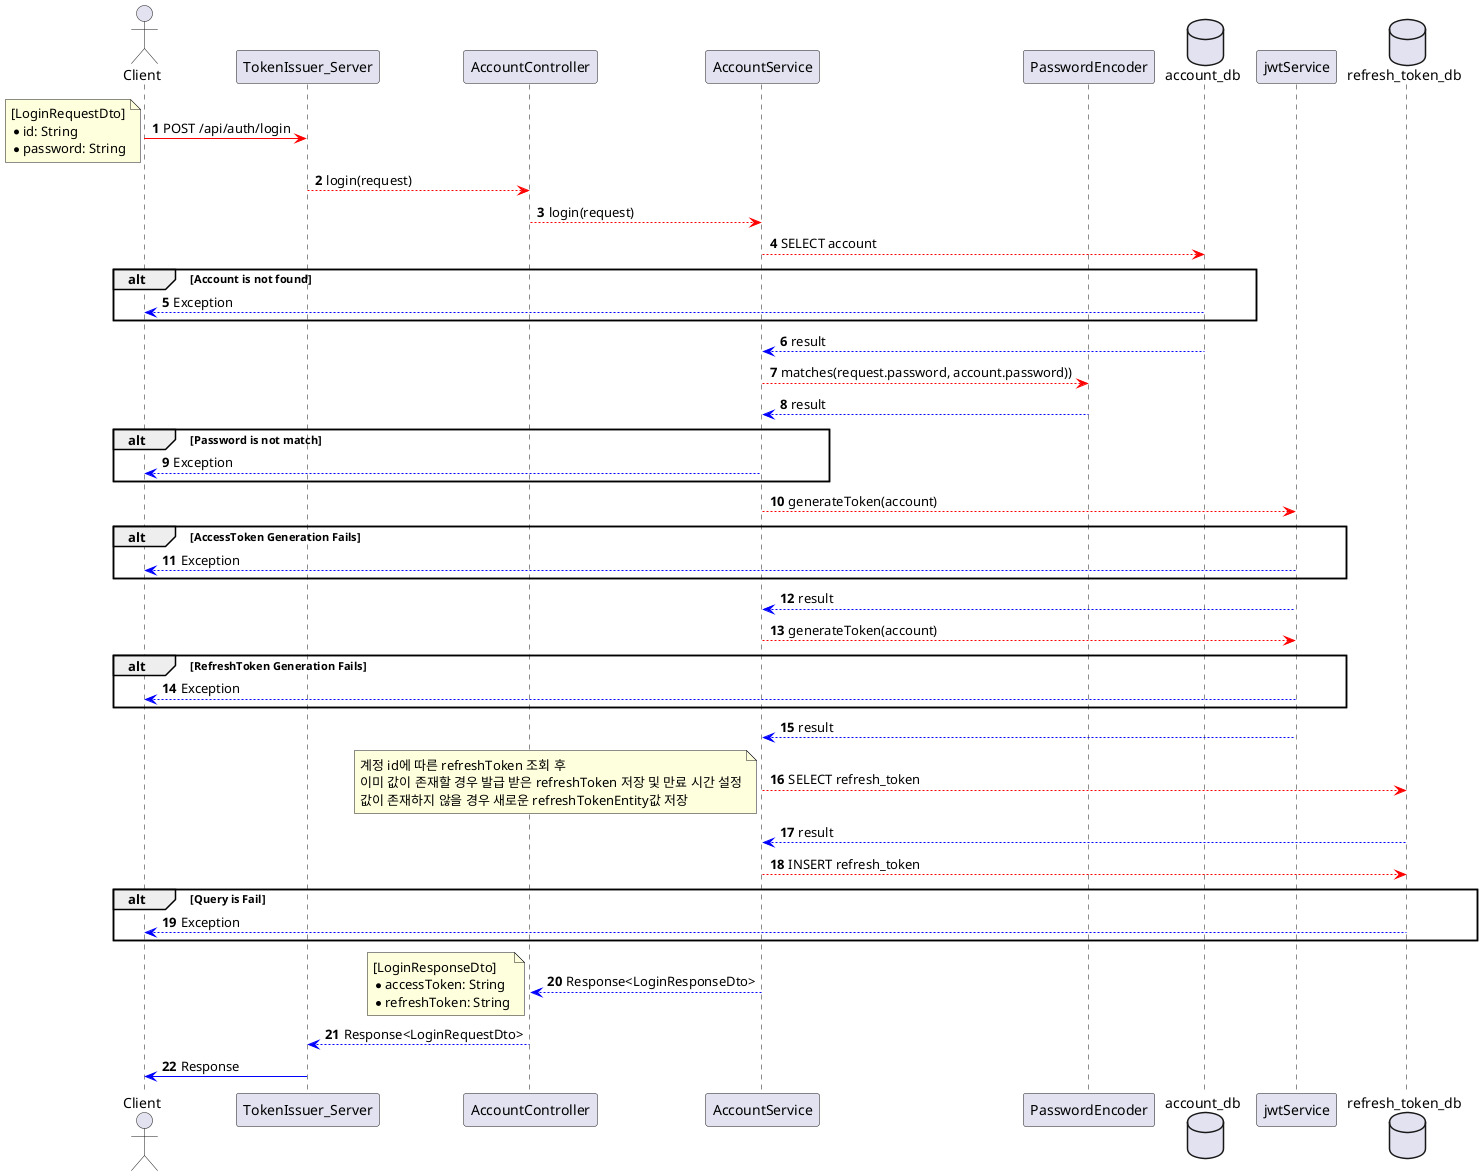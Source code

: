 @startuml
'https://plantuml.com/sequence-diagram

autonumber

actor Client as client
participant TokenIssuer_Server as server
participant AccountController as co
participant AccountService as sv
participant PasswordEncoder as pe
database account_db as acc_db
participant jwtService as js
database refresh_token_db as ref_db

client -[#red]> server : POST /api/auth/login
note left
[LoginRequestDto]
* id: String
* password: String
end note

autonumber 2
server --[#red]> co: login(request)
co --[#red]> sv: login(request)

sv --[#red]>acc_db: SELECT account
alt Account is not found
    client <[#blue]-- acc_db: Exception
end
acc_db --[#blue]> sv: result

sv --[#red]>pe: matches(request.password, account.password))
pe --[#blue]> sv: result
alt Password is not match
    client <[#blue]-- sv: Exception
end

sv --[#red]>js: generateToken(account)
alt AccessToken Generation Fails
    client <[#blue]-- js: Exception
end
js --[#blue]> sv: result

sv --[#red]>js: generateToken(account)
alt RefreshToken Generation Fails
    client <[#blue]-- js: Exception
end

js --[#blue]> sv: result
sv --[#red]>ref_db : SELECT refresh_token
note left
계정 id에 따른 refreshToken 조회 후
이미 값이 존재할 경우 발급 받은 refreshToken 저장 및 만료 시간 설정
값이 존재하지 않을 경우 새로운 refreshTokenEntity값 저장
end note
ref_db --[#blue]> sv: result
sv --[#red]>ref_db : INSERT refresh_token
alt Query is Fail
    ref_db --[#blue]> client: Exception
end

autonumber 20

co <[#blue]-- sv: Response<LoginResponseDto>
note left
[LoginResponseDto]
* accessToken: String
* refreshToken: String
end note
server <[#blue]-- co: Response<LoginRequestDto>

client <[#blue]- server: Response

@enduml